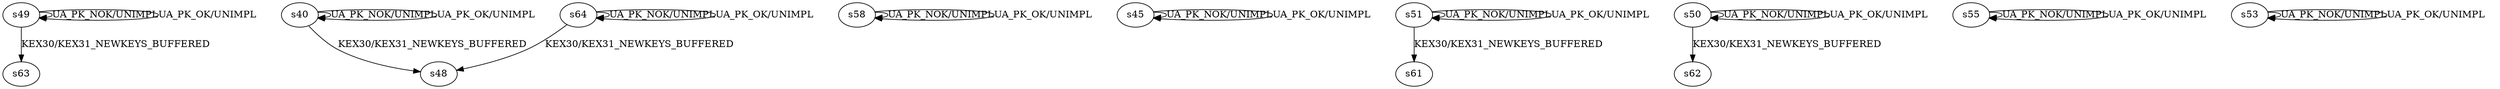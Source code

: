 digraph "Automata" { 
	 "s63" [label="s63"];
	 "s48" [label="s48"];
	 "s58" [label="s58"];
	 "s40" [label="s40"];
	 "s64" [label="s64"];
	 "s45" [label="s45"];
	 "s61" [label="s61"];
	 "s50" [label="s50"];
	 "s55" [label="s55"];
	 "s53" [label="s53"];
	 "s51" [label="s51"];
	 "s62" [label="s62"];
	 "s49" [label="s49"];
	 "s55"->"s55" [label="UA_PK_NOK/UNIMPL"];
	 "s55"->"s55" [label="UA_PK_OK/UNIMPL"];
	 "s49"->"s63" [label="KEX30/KEX31_NEWKEYS_BUFFERED"];
	 "s50"->"s50" [label="UA_PK_NOK/UNIMPL"];
	 "s50"->"s50" [label="UA_PK_OK/UNIMPL"];
	 "s58"->"s58" [label="UA_PK_NOK/UNIMPL"];
	 "s58"->"s58" [label="UA_PK_OK/UNIMPL"];
	 "s50"->"s62" [label="KEX30/KEX31_NEWKEYS_BUFFERED"];
	 "s40"->"s40" [label="UA_PK_NOK/UNIMPL"];
	 "s40"->"s40" [label="UA_PK_OK/UNIMPL"];
	 "s64"->"s64" [label="UA_PK_NOK/UNIMPL"];
	 "s64"->"s64" [label="UA_PK_OK/UNIMPL"];
	 "s53"->"s53" [label="UA_PK_NOK/UNIMPL"];
	 "s53"->"s53" [label="UA_PK_OK/UNIMPL"];
	 "s49"->"s49" [label="UA_PK_NOK/UNIMPL"];
	 "s49"->"s49" [label="UA_PK_OK/UNIMPL"];
	 "s51"->"s61" [label="KEX30/KEX31_NEWKEYS_BUFFERED"];
	 "s40"->"s48" [label="KEX30/KEX31_NEWKEYS_BUFFERED"];
	 "s45"->"s45" [label="UA_PK_NOK/UNIMPL"];
	 "s45"->"s45" [label="UA_PK_OK/UNIMPL"];
	 "s64"->"s48" [label="KEX30/KEX31_NEWKEYS_BUFFERED"];
	 "s51"->"s51" [label="UA_PK_NOK/UNIMPL"];
	 "s51"->"s51" [label="UA_PK_OK/UNIMPL"];
}
